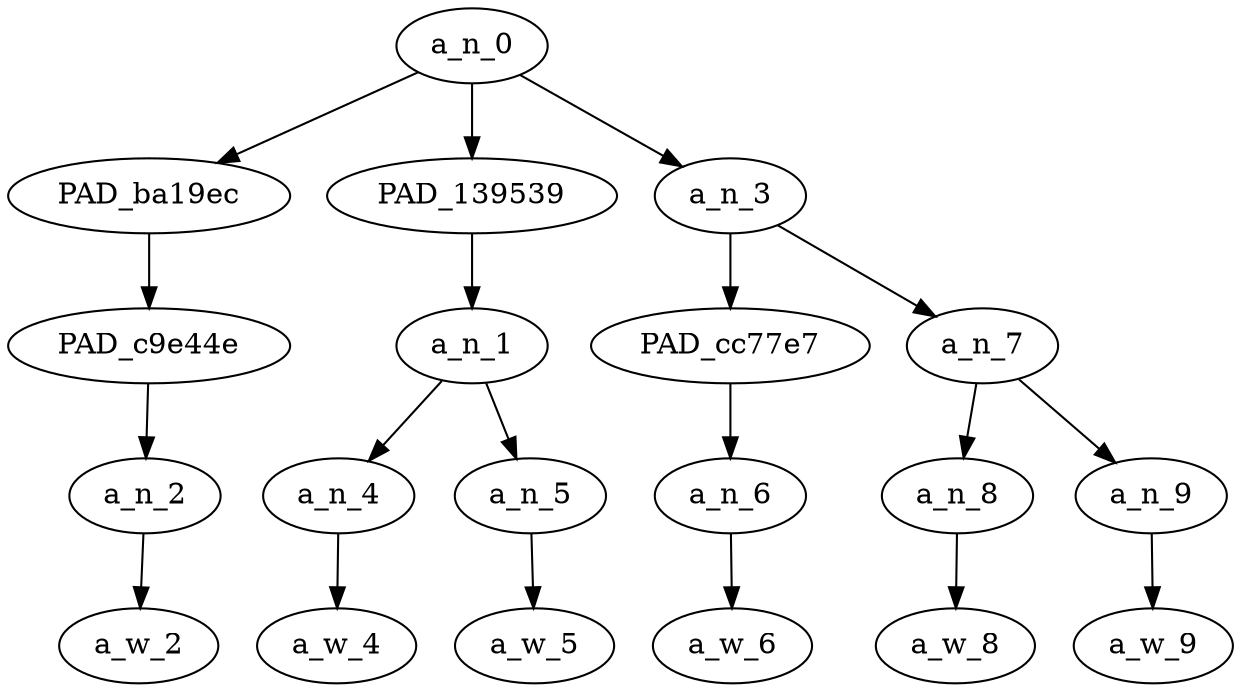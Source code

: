 strict digraph "" {
	a_n_0	[div_dir=1,
		index=0,
		level=4,
		pos="2.0833333333333335,4!",
		text_span="[0, 1, 2, 3, 4, 5]",
		value=0.99999998];
	PAD_ba19ec	[div_dir=1,
		index=1,
		level=3,
		pos="2.0,3!",
		text_span="[2]",
		value=0.07671960];
	a_n_0 -> PAD_ba19ec;
	PAD_139539	[div_dir=-1,
		index=0,
		level=3,
		pos="0.5,3!",
		text_span="[0, 1]",
		value=0.18186886];
	a_n_0 -> PAD_139539;
	a_n_3	[div_dir=1,
		index=2,
		level=3,
		pos="3.75,3!",
		text_span="[3, 4, 5]",
		value=0.73835271];
	a_n_0 -> a_n_3;
	PAD_c9e44e	[div_dir=1,
		index=1,
		level=2,
		pos="2.0,2!",
		text_span="[2]",
		value=0.07671960];
	PAD_ba19ec -> PAD_c9e44e;
	a_n_2	[div_dir=1,
		index=2,
		level=1,
		pos="2.0,1!",
		text_span="[2]",
		value=0.07671960];
	PAD_c9e44e -> a_n_2;
	a_w_2	[div_dir=0,
		index=2,
		level=0,
		pos="2,0!",
		text_span="[2]",
		value=i];
	a_n_2 -> a_w_2;
	a_n_1	[div_dir=-1,
		index=0,
		level=2,
		pos="0.5,2!",
		text_span="[0, 1]",
		value=0.18186886];
	PAD_139539 -> a_n_1;
	a_n_4	[div_dir=-1,
		index=0,
		level=1,
		pos="0.0,1!",
		text_span="[0]",
		value=0.07988097];
	a_n_1 -> a_n_4;
	a_n_5	[div_dir=-1,
		index=1,
		level=1,
		pos="1.0,1!",
		text_span="[1]",
		value=0.10136758];
	a_n_1 -> a_n_5;
	a_w_4	[div_dir=0,
		index=0,
		level=0,
		pos="0,0!",
		text_span="[0]",
		value="<user>"];
	a_n_4 -> a_w_4;
	a_w_5	[div_dir=0,
		index=1,
		level=0,
		pos="1,0!",
		text_span="[1]",
		value=tonight];
	a_n_5 -> a_w_5;
	PAD_cc77e7	[div_dir=1,
		index=2,
		level=2,
		pos="3.0,2!",
		text_span="[3]",
		value=0.15797803];
	a_n_3 -> PAD_cc77e7;
	a_n_7	[div_dir=1,
		index=3,
		level=2,
		pos="4.5,2!",
		text_span="[4, 5]",
		value=0.57623474];
	a_n_3 -> a_n_7;
	a_n_6	[div_dir=1,
		index=3,
		level=1,
		pos="3.0,1!",
		text_span="[3]",
		value=0.15797803];
	PAD_cc77e7 -> a_n_6;
	a_w_6	[div_dir=0,
		index=3,
		level=0,
		pos="3,0!",
		text_span="[3]",
		value=ate];
	a_n_6 -> a_w_6;
	a_n_8	[div_dir=1,
		index=4,
		level=1,
		pos="4.0,1!",
		text_span="[4]",
		value=0.45928153];
	a_n_7 -> a_n_8;
	a_n_9	[div_dir=1,
		index=5,
		level=1,
		pos="5.0,1!",
		text_span="[5]",
		value=0.11216664];
	a_n_7 -> a_n_9;
	a_w_8	[div_dir=0,
		index=4,
		level=0,
		pos="4,0!",
		text_span="[4]",
		value=kike];
	a_n_8 -> a_w_8;
	a_w_9	[div_dir=0,
		index=5,
		level=0,
		pos="5,0!",
		text_span="[5]",
		value="<time>"];
	a_n_9 -> a_w_9;
}

